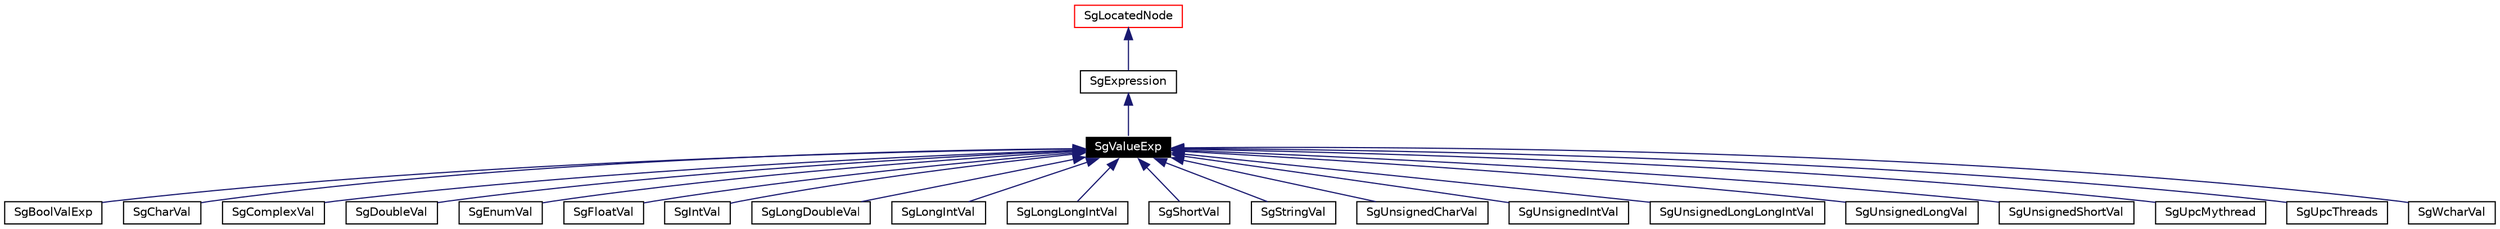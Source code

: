 digraph G
{
  edge [fontname="Helvetica",fontsize=10,labelfontname="Helvetica",labelfontsize=10];
  node [fontname="Helvetica",fontsize=10,shape=record];
  Node1 [label="SgValueExp",height=0.2,width=0.4,color="white", fillcolor="black", style="filled" fontcolor="white"];
  Node2 -> Node1 [dir=back,color="midnightblue",fontsize=10,style="solid",fontname="Helvetica"];
  Node2 [label="SgExpression",height=0.2,width=0.4,color="black",URL="$classSgExpression.html"];
  Node3 -> Node2 [dir=back,color="midnightblue",fontsize=10,style="solid",fontname="Helvetica"];
  Node3 [label="SgLocatedNode",height=0.2,width=0.4,color="red",URL="$classSgLocatedNode.html"];
  Node1 -> Node4 [dir=back,color="midnightblue",fontsize=10,style="solid",fontname="Helvetica"];
  Node4 [label="SgBoolValExp",height=0.2,width=0.4,color="black",URL="$classSgBoolValExp.html"];
  Node1 -> Node5 [dir=back,color="midnightblue",fontsize=10,style="solid",fontname="Helvetica"];
  Node5 [label="SgCharVal",height=0.2,width=0.4,color="black",URL="$classSgCharVal.html"];
  Node1 -> Node6 [dir=back,color="midnightblue",fontsize=10,style="solid",fontname="Helvetica"];
  Node6 [label="SgComplexVal",height=0.2,width=0.4,color="black",URL="$classSgComplexVal.html"];
  Node1 -> Node7 [dir=back,color="midnightblue",fontsize=10,style="solid",fontname="Helvetica"];
  Node7 [label="SgDoubleVal",height=0.2,width=0.4,color="black",URL="$classSgDoubleVal.html"];
  Node1 -> Node8 [dir=back,color="midnightblue",fontsize=10,style="solid",fontname="Helvetica"];
  Node8 [label="SgEnumVal",height=0.2,width=0.4,color="black",URL="$classSgEnumVal.html"];
  Node1 -> Node9 [dir=back,color="midnightblue",fontsize=10,style="solid",fontname="Helvetica"];
  Node9 [label="SgFloatVal",height=0.2,width=0.4,color="black",URL="$classSgFloatVal.html"];
  Node1 -> Node10 [dir=back,color="midnightblue",fontsize=10,style="solid",fontname="Helvetica"];
  Node10 [label="SgIntVal",height=0.2,width=0.4,color="black",URL="$classSgIntVal.html"];
  Node1 -> Node11 [dir=back,color="midnightblue",fontsize=10,style="solid",fontname="Helvetica"];
  Node11 [label="SgLongDoubleVal",height=0.2,width=0.4,color="black",URL="$classSgLongDoubleVal.html"];
  Node1 -> Node12 [dir=back,color="midnightblue",fontsize=10,style="solid",fontname="Helvetica"];
  Node12 [label="SgLongIntVal",height=0.2,width=0.4,color="black",URL="$classSgLongIntVal.html"];
  Node1 -> Node13 [dir=back,color="midnightblue",fontsize=10,style="solid",fontname="Helvetica"];
  Node13 [label="SgLongLongIntVal",height=0.2,width=0.4,color="black",URL="$classSgLongLongIntVal.html"];
  Node1 -> Node14 [dir=back,color="midnightblue",fontsize=10,style="solid",fontname="Helvetica"];
  Node14 [label="SgShortVal",height=0.2,width=0.4,color="black",URL="$classSgShortVal.html"];
  Node1 -> Node15 [dir=back,color="midnightblue",fontsize=10,style="solid",fontname="Helvetica"];
  Node15 [label="SgStringVal",height=0.2,width=0.4,color="black",URL="$classSgStringVal.html"];
  Node1 -> Node16 [dir=back,color="midnightblue",fontsize=10,style="solid",fontname="Helvetica"];
  Node16 [label="SgUnsignedCharVal",height=0.2,width=0.4,color="black",URL="$classSgUnsignedCharVal.html"];
  Node1 -> Node17 [dir=back,color="midnightblue",fontsize=10,style="solid",fontname="Helvetica"];
  Node17 [label="SgUnsignedIntVal",height=0.2,width=0.4,color="black",URL="$classSgUnsignedIntVal.html"];
  Node1 -> Node18 [dir=back,color="midnightblue",fontsize=10,style="solid",fontname="Helvetica"];
  Node18 [label="SgUnsignedLongLongIntVal",height=0.2,width=0.4,color="black",URL="$classSgUnsignedLongLongIntVal.html"];
  Node1 -> Node19 [dir=back,color="midnightblue",fontsize=10,style="solid",fontname="Helvetica"];
  Node19 [label="SgUnsignedLongVal",height=0.2,width=0.4,color="black",URL="$classSgUnsignedLongVal.html"];
  Node1 -> Node20 [dir=back,color="midnightblue",fontsize=10,style="solid",fontname="Helvetica"];
  Node20 [label="SgUnsignedShortVal",height=0.2,width=0.4,color="black",URL="$classSgUnsignedShortVal.html"];
  Node1 -> Node21 [dir=back,color="midnightblue",fontsize=10,style="solid",fontname="Helvetica"];
  Node21 [label="SgUpcMythread",height=0.2,width=0.4,color="black",URL="$classSgUpcMythread.html"];
  Node1 -> Node22 [dir=back,color="midnightblue",fontsize=10,style="solid",fontname="Helvetica"];
  Node22 [label="SgUpcThreads",height=0.2,width=0.4,color="black",URL="$classSgUpcThreads.html"];
  Node1 -> Node23 [dir=back,color="midnightblue",fontsize=10,style="solid",fontname="Helvetica"];
  Node23 [label="SgWcharVal",height=0.2,width=0.4,color="black",URL="$classSgWcharVal.html"];
}
